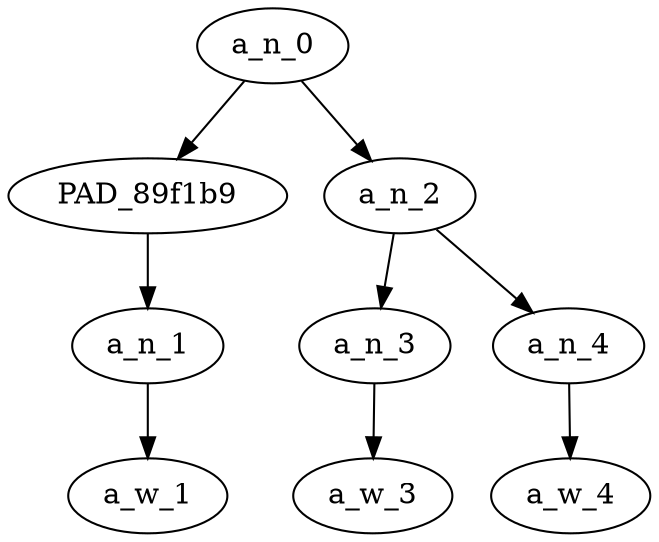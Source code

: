 strict digraph "" {
	a_n_0	[div_dir=1,
		index=0,
		level=3,
		pos="0.75,3!",
		text_span="[0, 1, 2]",
		value=1.00000004];
	PAD_89f1b9	[div_dir=1,
		index=0,
		level=2,
		pos="0.0,2!",
		text_span="[0]",
		value=0.58040093];
	a_n_0 -> PAD_89f1b9;
	a_n_2	[div_dir=1,
		index=1,
		level=2,
		pos="1.5,2!",
		text_span="[1, 2]",
		value=0.41872391];
	a_n_0 -> a_n_2;
	a_n_1	[div_dir=1,
		index=0,
		level=1,
		pos="0.0,1!",
		text_span="[0]",
		value=0.58040093];
	PAD_89f1b9 -> a_n_1;
	a_w_1	[div_dir=0,
		index=0,
		level=0,
		pos="0,0!",
		text_span="[0]",
		value=bitches];
	a_n_1 -> a_w_1;
	a_n_3	[div_dir=1,
		index=1,
		level=1,
		pos="1.0,1!",
		text_span="[1]",
		value=0.21184957];
	a_n_2 -> a_n_3;
	a_n_4	[div_dir=-1,
		index=2,
		level=1,
		pos="2.0,1!",
		text_span="[2]",
		value=0.20683011];
	a_n_2 -> a_n_4;
	a_w_3	[div_dir=0,
		index=1,
		level=0,
		pos="1,0!",
		text_span="[1]",
		value=broken];
	a_n_3 -> a_w_3;
	a_w_4	[div_dir=0,
		index=2,
		level=0,
		pos="2,0!",
		text_span="[2]",
		value=hearts];
	a_n_4 -> a_w_4;
}
